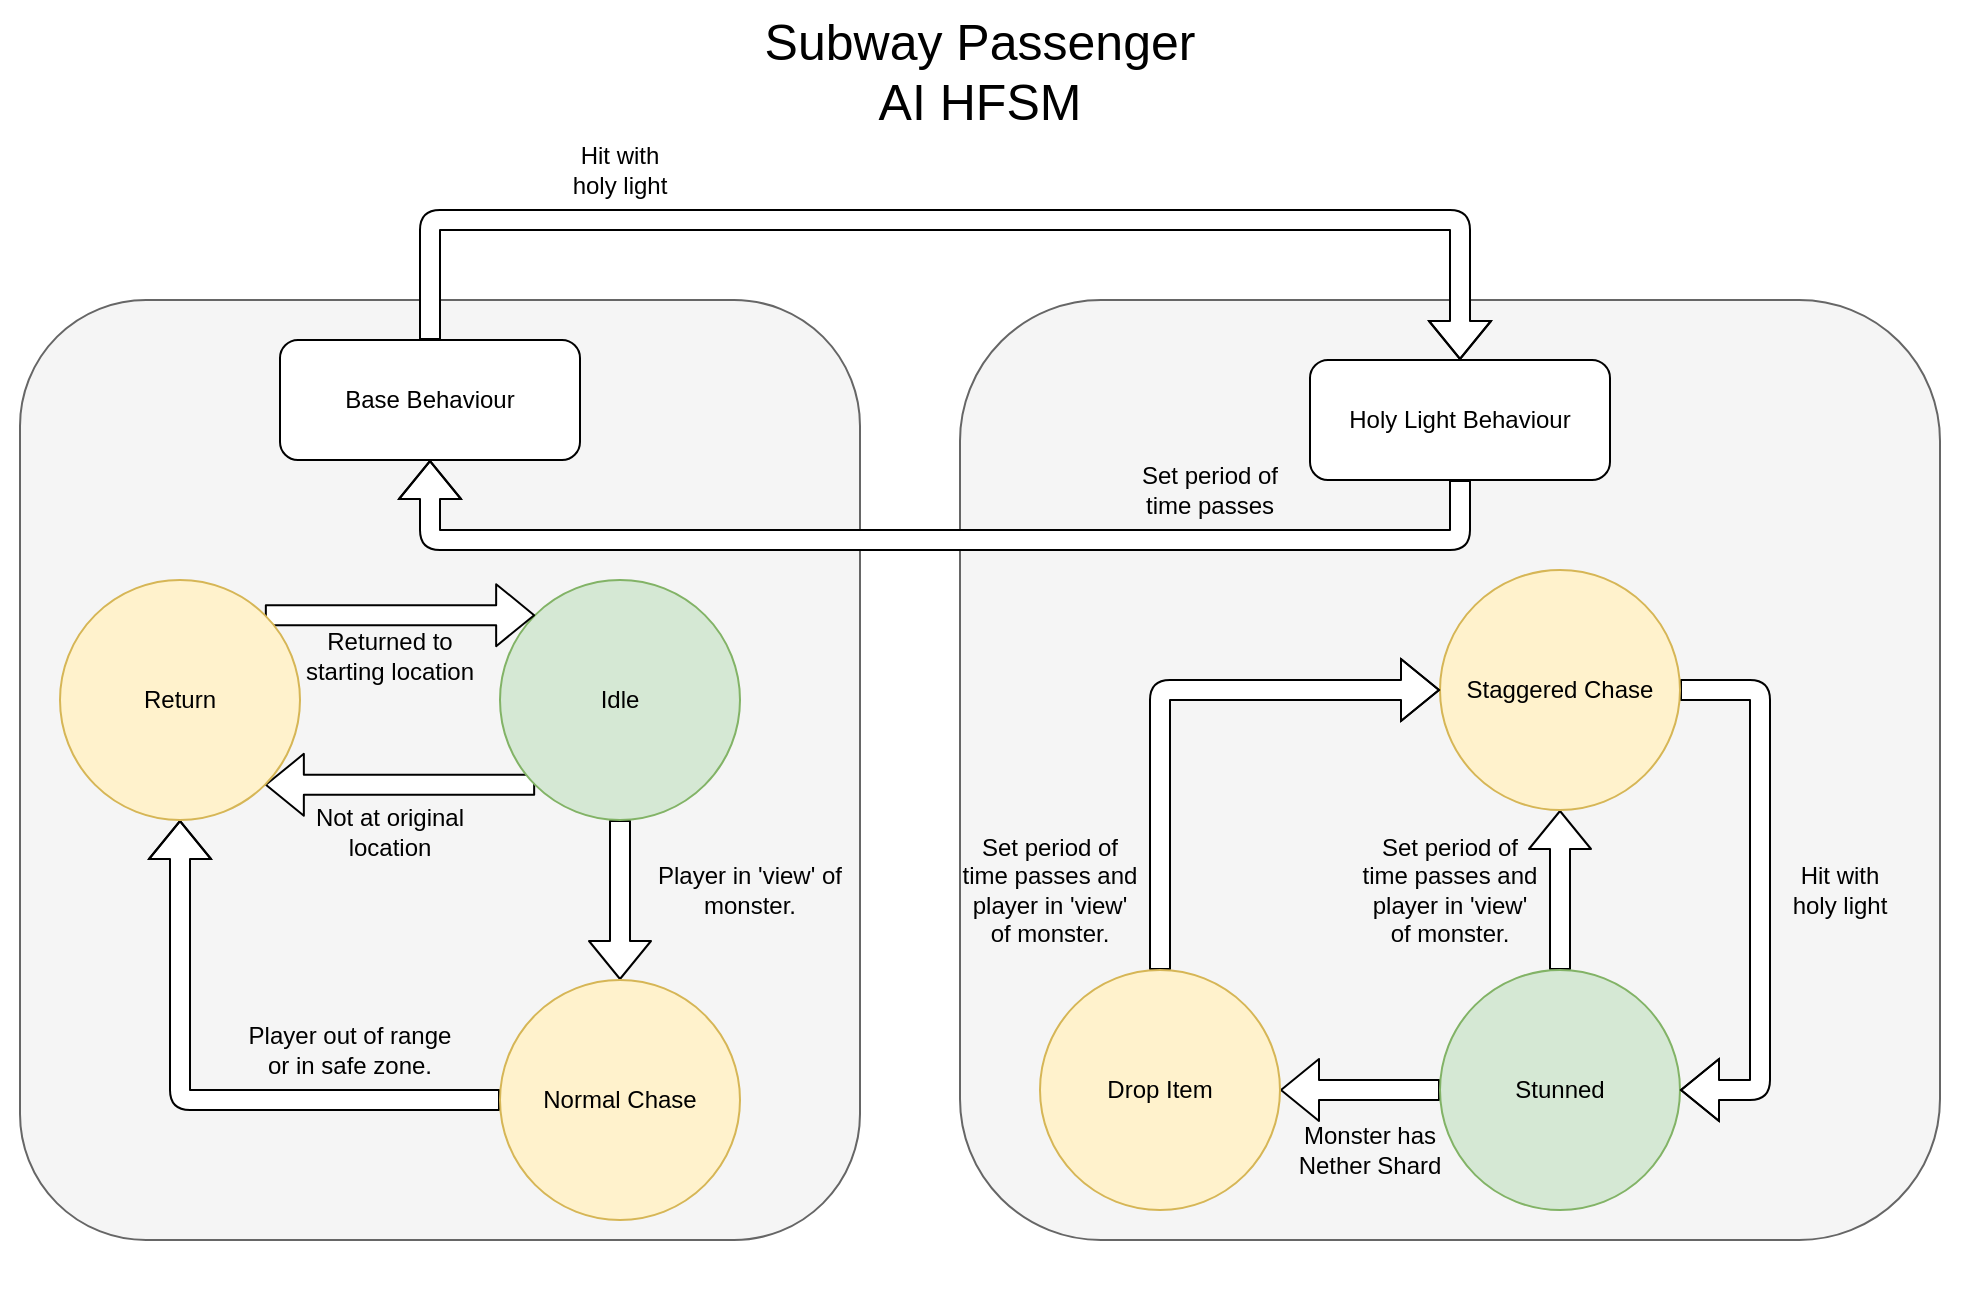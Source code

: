 <mxfile version="20.4.0" type="github">
  <diagram id="FEMm44zsfnUgh6HGWY9c" name="Page-1">
    <mxGraphModel dx="1422" dy="1862" grid="1" gridSize="10" guides="1" tooltips="1" connect="1" arrows="1" fold="1" page="1" pageScale="1" pageWidth="850" pageHeight="1100" math="0" shadow="0">
      <root>
        <mxCell id="0" />
        <mxCell id="1" parent="0" />
        <mxCell id="ugC8qtfzILLRh986nrbc-41" value="" style="rounded=1;whiteSpace=wrap;html=1;shadow=0;strokeColor=none;" vertex="1" parent="1">
          <mxGeometry x="30" y="-70" width="980" height="650" as="geometry" />
        </mxCell>
        <mxCell id="ugC8qtfzILLRh986nrbc-20" value="" style="rounded=1;whiteSpace=wrap;html=1;shadow=0;fillColor=#f5f5f5;fontColor=#333333;strokeColor=#666666;" vertex="1" parent="1">
          <mxGeometry x="510" y="80" width="490" height="470" as="geometry" />
        </mxCell>
        <mxCell id="ugC8qtfzILLRh986nrbc-19" value="" style="rounded=1;whiteSpace=wrap;html=1;shadow=0;fillColor=#f5f5f5;fontColor=#333333;strokeColor=#666666;" vertex="1" parent="1">
          <mxGeometry x="40" y="80" width="420" height="470" as="geometry" />
        </mxCell>
        <mxCell id="ugC8qtfzILLRh986nrbc-7" style="edgeStyle=orthogonalEdgeStyle;rounded=1;orthogonalLoop=1;jettySize=auto;html=1;exitX=0.5;exitY=1;exitDx=0;exitDy=0;entryX=0.5;entryY=0;entryDx=0;entryDy=0;shape=flexArrow;fillColor=default;" edge="1" parent="1" source="ugC8qtfzILLRh986nrbc-1" target="ugC8qtfzILLRh986nrbc-3">
          <mxGeometry relative="1" as="geometry" />
        </mxCell>
        <mxCell id="ugC8qtfzILLRh986nrbc-44" style="edgeStyle=orthogonalEdgeStyle;shape=flexArrow;rounded=1;orthogonalLoop=1;jettySize=auto;html=1;exitX=0;exitY=1;exitDx=0;exitDy=0;entryX=1;entryY=1;entryDx=0;entryDy=0;fontSize=25;fillColor=default;" edge="1" parent="1" source="ugC8qtfzILLRh986nrbc-1" target="ugC8qtfzILLRh986nrbc-6">
          <mxGeometry relative="1" as="geometry" />
        </mxCell>
        <mxCell id="ugC8qtfzILLRh986nrbc-1" value="Idle" style="ellipse;whiteSpace=wrap;html=1;aspect=fixed;shadow=0;fillColor=#d5e8d4;strokeColor=#82b366;" vertex="1" parent="1">
          <mxGeometry x="280" y="220" width="120" height="120" as="geometry" />
        </mxCell>
        <mxCell id="ugC8qtfzILLRh986nrbc-10" style="edgeStyle=orthogonalEdgeStyle;shape=flexArrow;rounded=1;orthogonalLoop=1;jettySize=auto;html=1;exitX=0;exitY=0.5;exitDx=0;exitDy=0;entryX=0.5;entryY=1;entryDx=0;entryDy=0;fillColor=default;" edge="1" parent="1" source="ugC8qtfzILLRh986nrbc-3" target="ugC8qtfzILLRh986nrbc-6">
          <mxGeometry relative="1" as="geometry" />
        </mxCell>
        <mxCell id="ugC8qtfzILLRh986nrbc-3" value="Normal Chase" style="ellipse;whiteSpace=wrap;html=1;aspect=fixed;shadow=0;fillColor=#fff2cc;strokeColor=#d6b656;" vertex="1" parent="1">
          <mxGeometry x="280" y="420" width="120" height="120" as="geometry" />
        </mxCell>
        <mxCell id="ugC8qtfzILLRh986nrbc-11" style="edgeStyle=orthogonalEdgeStyle;shape=flexArrow;rounded=1;orthogonalLoop=1;jettySize=auto;html=1;exitX=0.5;exitY=0;exitDx=0;exitDy=0;entryX=0.5;entryY=1;entryDx=0;entryDy=0;fillColor=default;" edge="1" parent="1" source="ugC8qtfzILLRh986nrbc-4" target="ugC8qtfzILLRh986nrbc-5">
          <mxGeometry relative="1" as="geometry" />
        </mxCell>
        <mxCell id="ugC8qtfzILLRh986nrbc-28" style="edgeStyle=orthogonalEdgeStyle;shape=flexArrow;rounded=1;orthogonalLoop=1;jettySize=auto;html=1;exitX=0;exitY=0.5;exitDx=0;exitDy=0;fillColor=default;" edge="1" parent="1" source="ugC8qtfzILLRh986nrbc-4" target="ugC8qtfzILLRh986nrbc-27">
          <mxGeometry relative="1" as="geometry" />
        </mxCell>
        <mxCell id="ugC8qtfzILLRh986nrbc-4" value="Stunned" style="ellipse;whiteSpace=wrap;html=1;aspect=fixed;shadow=0;fillColor=#d5e8d4;strokeColor=#82b366;" vertex="1" parent="1">
          <mxGeometry x="750" y="415" width="120" height="120" as="geometry" />
        </mxCell>
        <mxCell id="ugC8qtfzILLRh986nrbc-13" style="edgeStyle=orthogonalEdgeStyle;shape=flexArrow;rounded=1;orthogonalLoop=1;jettySize=auto;html=1;exitX=1;exitY=0.5;exitDx=0;exitDy=0;entryX=1;entryY=0.5;entryDx=0;entryDy=0;fillColor=default;" edge="1" parent="1" source="ugC8qtfzILLRh986nrbc-5" target="ugC8qtfzILLRh986nrbc-4">
          <mxGeometry relative="1" as="geometry">
            <Array as="points">
              <mxPoint x="910" y="275" />
              <mxPoint x="910" y="475" />
            </Array>
          </mxGeometry>
        </mxCell>
        <mxCell id="ugC8qtfzILLRh986nrbc-5" value="Staggered Chase" style="ellipse;whiteSpace=wrap;html=1;aspect=fixed;shadow=0;fillColor=#fff2cc;strokeColor=#d6b656;" vertex="1" parent="1">
          <mxGeometry x="750" y="215" width="120" height="120" as="geometry" />
        </mxCell>
        <mxCell id="ugC8qtfzILLRh986nrbc-43" style="edgeStyle=orthogonalEdgeStyle;shape=flexArrow;rounded=1;orthogonalLoop=1;jettySize=auto;html=1;exitX=1;exitY=0;exitDx=0;exitDy=0;entryX=0;entryY=0;entryDx=0;entryDy=0;fontSize=25;fillColor=default;" edge="1" parent="1" source="ugC8qtfzILLRh986nrbc-6" target="ugC8qtfzILLRh986nrbc-1">
          <mxGeometry relative="1" as="geometry" />
        </mxCell>
        <mxCell id="ugC8qtfzILLRh986nrbc-6" value="Return" style="ellipse;whiteSpace=wrap;html=1;aspect=fixed;shadow=0;fillColor=#fff2cc;strokeColor=#d6b656;" vertex="1" parent="1">
          <mxGeometry x="60" y="220" width="120" height="120" as="geometry" />
        </mxCell>
        <mxCell id="ugC8qtfzILLRh986nrbc-30" style="edgeStyle=orthogonalEdgeStyle;shape=flexArrow;rounded=1;orthogonalLoop=1;jettySize=auto;html=1;exitX=0.5;exitY=0;exitDx=0;exitDy=0;entryX=0.5;entryY=0;entryDx=0;entryDy=0;fillColor=default;" edge="1" parent="1" source="ugC8qtfzILLRh986nrbc-15" target="ugC8qtfzILLRh986nrbc-16">
          <mxGeometry relative="1" as="geometry">
            <Array as="points">
              <mxPoint x="245" y="40" />
              <mxPoint x="760" y="40" />
            </Array>
          </mxGeometry>
        </mxCell>
        <mxCell id="ugC8qtfzILLRh986nrbc-15" value="Base Behaviour" style="rounded=1;whiteSpace=wrap;html=1;shadow=0;" vertex="1" parent="1">
          <mxGeometry x="170" y="100" width="150" height="60" as="geometry" />
        </mxCell>
        <mxCell id="ugC8qtfzILLRh986nrbc-31" style="edgeStyle=orthogonalEdgeStyle;shape=flexArrow;rounded=1;orthogonalLoop=1;jettySize=auto;html=1;exitX=0.5;exitY=1;exitDx=0;exitDy=0;entryX=0.5;entryY=1;entryDx=0;entryDy=0;fillColor=default;" edge="1" parent="1" source="ugC8qtfzILLRh986nrbc-16" target="ugC8qtfzILLRh986nrbc-15">
          <mxGeometry relative="1" as="geometry">
            <Array as="points">
              <mxPoint x="760" y="200" />
              <mxPoint x="245" y="200" />
            </Array>
          </mxGeometry>
        </mxCell>
        <mxCell id="ugC8qtfzILLRh986nrbc-16" value="Holy Light Behaviour" style="rounded=1;whiteSpace=wrap;html=1;shadow=0;" vertex="1" parent="1">
          <mxGeometry x="685" y="110" width="150" height="60" as="geometry" />
        </mxCell>
        <mxCell id="ugC8qtfzILLRh986nrbc-21" value="Returned to starting location" style="text;html=1;strokeColor=none;fillColor=none;align=center;verticalAlign=middle;whiteSpace=wrap;rounded=0;shadow=0;" vertex="1" parent="1">
          <mxGeometry x="180" y="243" width="90" height="30" as="geometry" />
        </mxCell>
        <mxCell id="ugC8qtfzILLRh986nrbc-22" value="Player out of range or in safe zone." style="text;html=1;strokeColor=none;fillColor=none;align=center;verticalAlign=middle;whiteSpace=wrap;rounded=0;shadow=0;" vertex="1" parent="1">
          <mxGeometry x="150" y="440" width="110" height="30" as="geometry" />
        </mxCell>
        <mxCell id="ugC8qtfzILLRh986nrbc-24" value="Player in &#39;view&#39; of monster." style="text;html=1;strokeColor=none;fillColor=none;align=center;verticalAlign=middle;whiteSpace=wrap;rounded=0;shadow=0;" vertex="1" parent="1">
          <mxGeometry x="350" y="360" width="110" height="30" as="geometry" />
        </mxCell>
        <mxCell id="ugC8qtfzILLRh986nrbc-29" style="edgeStyle=orthogonalEdgeStyle;shape=flexArrow;rounded=1;orthogonalLoop=1;jettySize=auto;html=1;exitX=0.5;exitY=0;exitDx=0;exitDy=0;entryX=0;entryY=0.5;entryDx=0;entryDy=0;fillColor=default;" edge="1" parent="1" source="ugC8qtfzILLRh986nrbc-27" target="ugC8qtfzILLRh986nrbc-5">
          <mxGeometry relative="1" as="geometry" />
        </mxCell>
        <mxCell id="ugC8qtfzILLRh986nrbc-27" value="Drop Item" style="ellipse;whiteSpace=wrap;html=1;aspect=fixed;shadow=0;fillColor=#fff2cc;strokeColor=#d6b656;" vertex="1" parent="1">
          <mxGeometry x="550" y="415" width="120" height="120" as="geometry" />
        </mxCell>
        <mxCell id="ugC8qtfzILLRh986nrbc-32" value="Hit with holy light" style="text;html=1;strokeColor=none;fillColor=none;align=center;verticalAlign=middle;whiteSpace=wrap;rounded=0;shadow=0;" vertex="1" parent="1">
          <mxGeometry x="920" y="360" width="60" height="30" as="geometry" />
        </mxCell>
        <mxCell id="ugC8qtfzILLRh986nrbc-34" value="Set period of time passes and player in &#39;view&#39; of monster." style="text;html=1;strokeColor=none;fillColor=none;align=center;verticalAlign=middle;whiteSpace=wrap;rounded=0;shadow=0;" vertex="1" parent="1">
          <mxGeometry x="510" y="340" width="90" height="70" as="geometry" />
        </mxCell>
        <mxCell id="ugC8qtfzILLRh986nrbc-36" value="Monster has Nether Shard" style="text;html=1;strokeColor=none;fillColor=none;align=center;verticalAlign=middle;whiteSpace=wrap;rounded=0;shadow=0;" vertex="1" parent="1">
          <mxGeometry x="670" y="490" width="90" height="30" as="geometry" />
        </mxCell>
        <mxCell id="ugC8qtfzILLRh986nrbc-37" value="Set period of time passes and player in &#39;view&#39; of monster." style="text;html=1;strokeColor=none;fillColor=none;align=center;verticalAlign=middle;whiteSpace=wrap;rounded=0;shadow=0;" vertex="1" parent="1">
          <mxGeometry x="710" y="340" width="90" height="70" as="geometry" />
        </mxCell>
        <mxCell id="ugC8qtfzILLRh986nrbc-38" value="Hit with holy light" style="text;html=1;strokeColor=none;fillColor=none;align=center;verticalAlign=middle;whiteSpace=wrap;rounded=0;shadow=0;" vertex="1" parent="1">
          <mxGeometry x="310" width="60" height="30" as="geometry" />
        </mxCell>
        <mxCell id="ugC8qtfzILLRh986nrbc-39" value="Set period of time passes" style="text;html=1;strokeColor=none;fillColor=none;align=center;verticalAlign=middle;whiteSpace=wrap;rounded=0;shadow=0;" vertex="1" parent="1">
          <mxGeometry x="590" y="160" width="90" height="30" as="geometry" />
        </mxCell>
        <mxCell id="ugC8qtfzILLRh986nrbc-42" value="Subway Passenger AI HFSM" style="text;html=1;strokeColor=none;fillColor=none;align=center;verticalAlign=middle;whiteSpace=wrap;rounded=0;shadow=0;fontSize=25;" vertex="1" parent="1">
          <mxGeometry x="400" y="-50" width="240" height="30" as="geometry" />
        </mxCell>
        <mxCell id="ugC8qtfzILLRh986nrbc-45" value="Not at original location" style="text;html=1;strokeColor=none;fillColor=none;align=center;verticalAlign=middle;whiteSpace=wrap;rounded=0;shadow=0;" vertex="1" parent="1">
          <mxGeometry x="180" y="331" width="90" height="30" as="geometry" />
        </mxCell>
      </root>
    </mxGraphModel>
  </diagram>
</mxfile>

